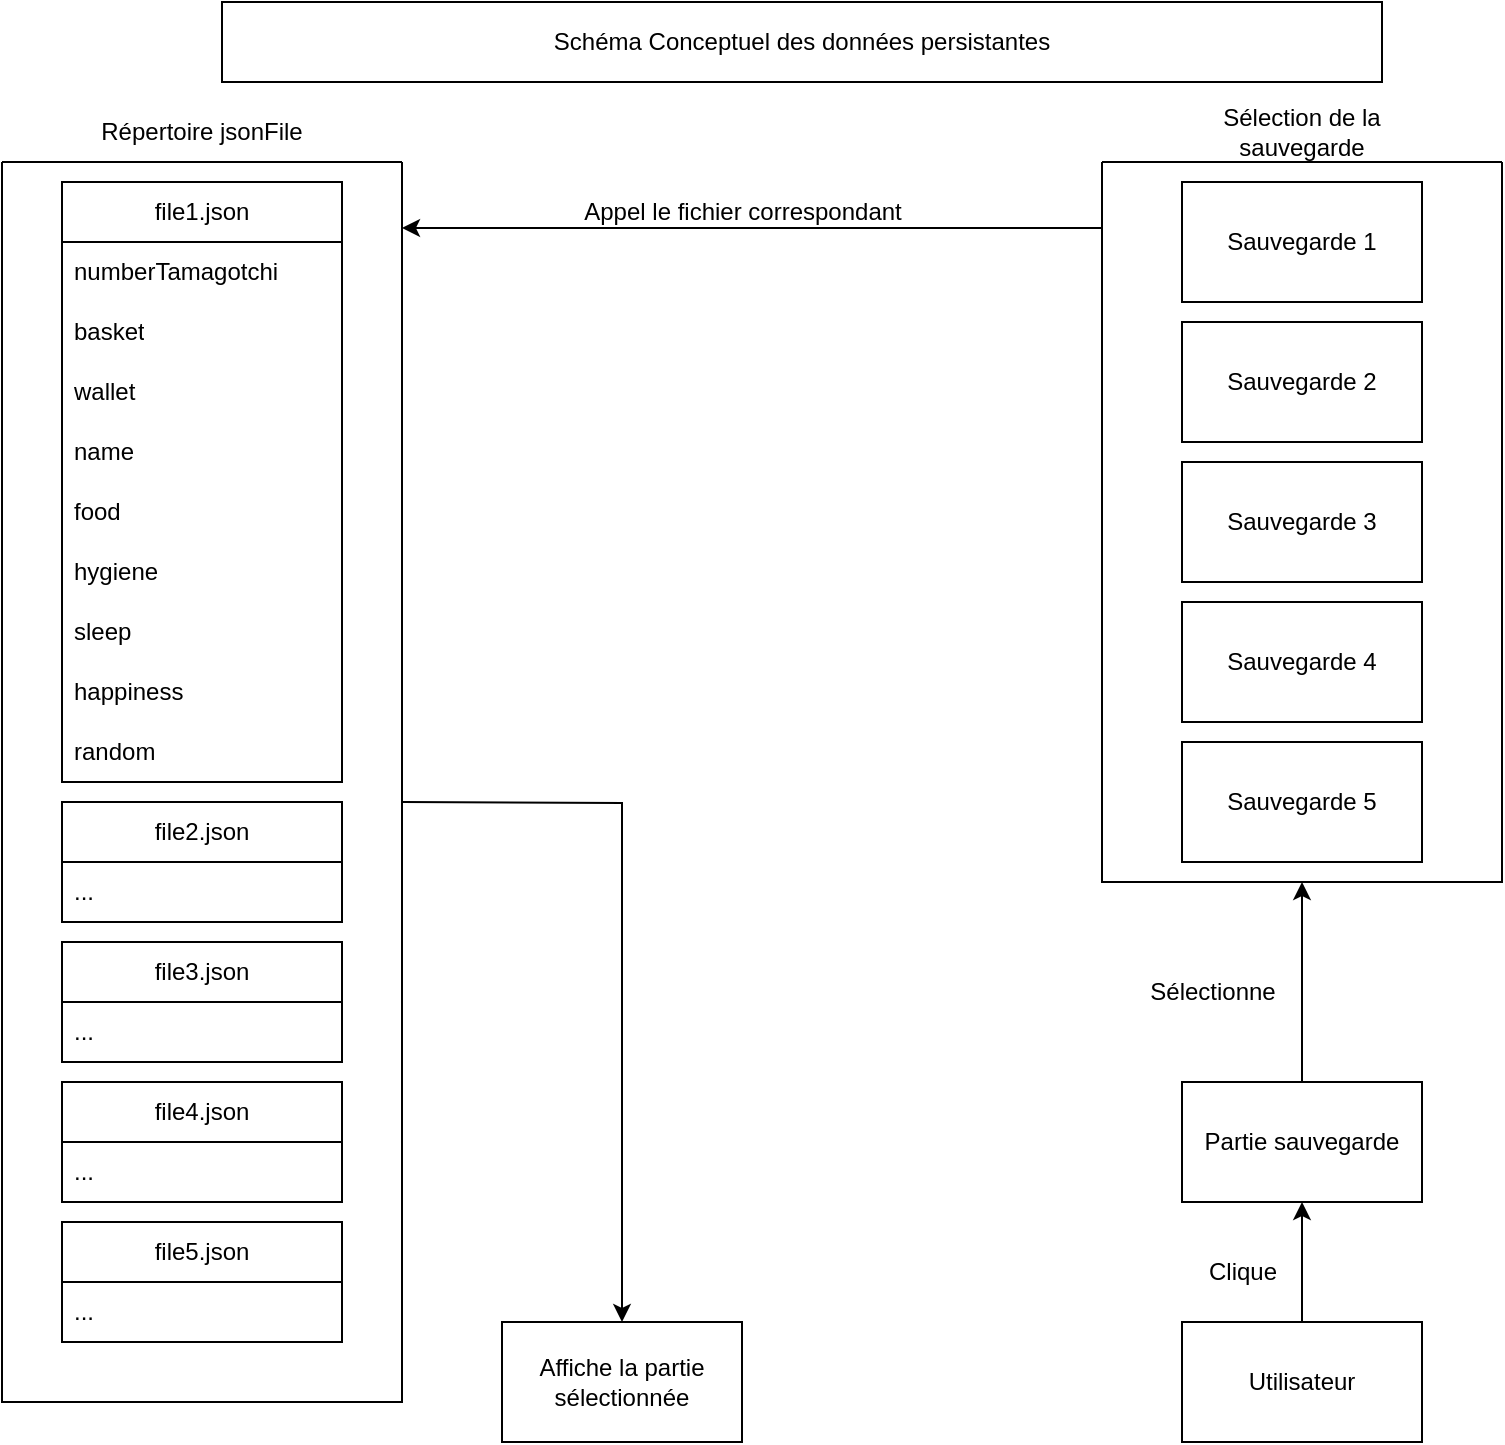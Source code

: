 <mxfile version="22.1.14" type="github">
  <diagram name="Page-1" id="RKldDxdXnzxLfKrf3fxR">
    <mxGraphModel dx="1236" dy="525" grid="1" gridSize="10" guides="1" tooltips="1" connect="1" arrows="1" fold="1" page="1" pageScale="1" pageWidth="827" pageHeight="1169" math="0" shadow="0">
      <root>
        <mxCell id="0" />
        <mxCell id="1" parent="0" />
        <mxCell id="Vucdj2E9eZRiBnAGtS3r-5" value="Schéma Conceptuel des données persistantes" style="rounded=0;whiteSpace=wrap;html=1;" parent="1" vertex="1">
          <mxGeometry x="120" y="40" width="580" height="40" as="geometry" />
        </mxCell>
        <mxCell id="Vucdj2E9eZRiBnAGtS3r-37" style="edgeStyle=orthogonalEdgeStyle;rounded=0;orthogonalLoop=1;jettySize=auto;html=1;entryX=0.5;entryY=0;entryDx=0;entryDy=0;" parent="1" target="b1lDhU_tFEFnao7fT0CD-32" edge="1">
          <mxGeometry relative="1" as="geometry">
            <mxPoint x="210" y="440" as="sourcePoint" />
            <mxPoint x="320" y="640" as="targetPoint" />
          </mxGeometry>
        </mxCell>
        <mxCell id="Vucdj2E9eZRiBnAGtS3r-6" value="" style="swimlane;startSize=0;" parent="1" vertex="1">
          <mxGeometry x="10" y="120" width="200" height="620" as="geometry" />
        </mxCell>
        <mxCell id="Vucdj2E9eZRiBnAGtS3r-1" value="file1.json" style="swimlane;fontStyle=0;childLayout=stackLayout;horizontal=1;startSize=30;horizontalStack=0;resizeParent=1;resizeParentMax=0;resizeLast=0;collapsible=1;marginBottom=0;whiteSpace=wrap;html=1;" parent="Vucdj2E9eZRiBnAGtS3r-6" vertex="1">
          <mxGeometry x="30" y="10" width="140" height="300" as="geometry" />
        </mxCell>
        <mxCell id="Vucdj2E9eZRiBnAGtS3r-2" value="numberTamagotchi" style="text;strokeColor=none;fillColor=none;align=left;verticalAlign=middle;spacingLeft=4;spacingRight=4;overflow=hidden;points=[[0,0.5],[1,0.5]];portConstraint=eastwest;rotatable=0;whiteSpace=wrap;html=1;" parent="Vucdj2E9eZRiBnAGtS3r-1" vertex="1">
          <mxGeometry y="30" width="140" height="30" as="geometry" />
        </mxCell>
        <mxCell id="Vucdj2E9eZRiBnAGtS3r-3" value="basket" style="text;strokeColor=none;fillColor=none;align=left;verticalAlign=middle;spacingLeft=4;spacingRight=4;overflow=hidden;points=[[0,0.5],[1,0.5]];portConstraint=eastwest;rotatable=0;whiteSpace=wrap;html=1;" parent="Vucdj2E9eZRiBnAGtS3r-1" vertex="1">
          <mxGeometry y="60" width="140" height="30" as="geometry" />
        </mxCell>
        <mxCell id="Vucdj2E9eZRiBnAGtS3r-4" value="wallet" style="text;strokeColor=none;fillColor=none;align=left;verticalAlign=middle;spacingLeft=4;spacingRight=4;overflow=hidden;points=[[0,0.5],[1,0.5]];portConstraint=eastwest;rotatable=0;whiteSpace=wrap;html=1;" parent="Vucdj2E9eZRiBnAGtS3r-1" vertex="1">
          <mxGeometry y="90" width="140" height="30" as="geometry" />
        </mxCell>
        <mxCell id="Vucdj2E9eZRiBnAGtS3r-20" value="name" style="text;strokeColor=none;fillColor=none;align=left;verticalAlign=middle;spacingLeft=4;spacingRight=4;overflow=hidden;points=[[0,0.5],[1,0.5]];portConstraint=eastwest;rotatable=0;whiteSpace=wrap;html=1;" parent="Vucdj2E9eZRiBnAGtS3r-1" vertex="1">
          <mxGeometry y="120" width="140" height="30" as="geometry" />
        </mxCell>
        <mxCell id="Vucdj2E9eZRiBnAGtS3r-21" value="food" style="text;strokeColor=none;fillColor=none;align=left;verticalAlign=middle;spacingLeft=4;spacingRight=4;overflow=hidden;points=[[0,0.5],[1,0.5]];portConstraint=eastwest;rotatable=0;whiteSpace=wrap;html=1;" parent="Vucdj2E9eZRiBnAGtS3r-1" vertex="1">
          <mxGeometry y="150" width="140" height="30" as="geometry" />
        </mxCell>
        <mxCell id="Vucdj2E9eZRiBnAGtS3r-23" value="hygiene" style="text;strokeColor=none;fillColor=none;align=left;verticalAlign=middle;spacingLeft=4;spacingRight=4;overflow=hidden;points=[[0,0.5],[1,0.5]];portConstraint=eastwest;rotatable=0;whiteSpace=wrap;html=1;" parent="Vucdj2E9eZRiBnAGtS3r-1" vertex="1">
          <mxGeometry y="180" width="140" height="30" as="geometry" />
        </mxCell>
        <mxCell id="Vucdj2E9eZRiBnAGtS3r-24" value="sleep" style="text;strokeColor=none;fillColor=none;align=left;verticalAlign=middle;spacingLeft=4;spacingRight=4;overflow=hidden;points=[[0,0.5],[1,0.5]];portConstraint=eastwest;rotatable=0;whiteSpace=wrap;html=1;" parent="Vucdj2E9eZRiBnAGtS3r-1" vertex="1">
          <mxGeometry y="210" width="140" height="30" as="geometry" />
        </mxCell>
        <mxCell id="Vucdj2E9eZRiBnAGtS3r-26" value="happiness" style="text;strokeColor=none;fillColor=none;align=left;verticalAlign=middle;spacingLeft=4;spacingRight=4;overflow=hidden;points=[[0,0.5],[1,0.5]];portConstraint=eastwest;rotatable=0;whiteSpace=wrap;html=1;" parent="Vucdj2E9eZRiBnAGtS3r-1" vertex="1">
          <mxGeometry y="240" width="140" height="30" as="geometry" />
        </mxCell>
        <mxCell id="Vucdj2E9eZRiBnAGtS3r-25" value="random" style="text;strokeColor=none;fillColor=none;align=left;verticalAlign=middle;spacingLeft=4;spacingRight=4;overflow=hidden;points=[[0,0.5],[1,0.5]];portConstraint=eastwest;rotatable=0;whiteSpace=wrap;html=1;" parent="Vucdj2E9eZRiBnAGtS3r-1" vertex="1">
          <mxGeometry y="270" width="140" height="30" as="geometry" />
        </mxCell>
        <mxCell id="b1lDhU_tFEFnao7fT0CD-1" value="file2.json" style="swimlane;fontStyle=0;childLayout=stackLayout;horizontal=1;startSize=30;horizontalStack=0;resizeParent=1;resizeParentMax=0;resizeLast=0;collapsible=1;marginBottom=0;whiteSpace=wrap;html=1;" vertex="1" parent="Vucdj2E9eZRiBnAGtS3r-6">
          <mxGeometry x="30" y="320" width="140" height="60" as="geometry" />
        </mxCell>
        <mxCell id="b1lDhU_tFEFnao7fT0CD-2" value="..." style="text;strokeColor=none;fillColor=none;align=left;verticalAlign=middle;spacingLeft=4;spacingRight=4;overflow=hidden;points=[[0,0.5],[1,0.5]];portConstraint=eastwest;rotatable=0;whiteSpace=wrap;html=1;" vertex="1" parent="b1lDhU_tFEFnao7fT0CD-1">
          <mxGeometry y="30" width="140" height="30" as="geometry" />
        </mxCell>
        <mxCell id="b1lDhU_tFEFnao7fT0CD-21" value="file3.json" style="swimlane;fontStyle=0;childLayout=stackLayout;horizontal=1;startSize=30;horizontalStack=0;resizeParent=1;resizeParentMax=0;resizeLast=0;collapsible=1;marginBottom=0;whiteSpace=wrap;html=1;" vertex="1" parent="Vucdj2E9eZRiBnAGtS3r-6">
          <mxGeometry x="30" y="390" width="140" height="60" as="geometry" />
        </mxCell>
        <mxCell id="b1lDhU_tFEFnao7fT0CD-22" value="..." style="text;strokeColor=none;fillColor=none;align=left;verticalAlign=middle;spacingLeft=4;spacingRight=4;overflow=hidden;points=[[0,0.5],[1,0.5]];portConstraint=eastwest;rotatable=0;whiteSpace=wrap;html=1;" vertex="1" parent="b1lDhU_tFEFnao7fT0CD-21">
          <mxGeometry y="30" width="140" height="30" as="geometry" />
        </mxCell>
        <mxCell id="b1lDhU_tFEFnao7fT0CD-23" value="file4.json" style="swimlane;fontStyle=0;childLayout=stackLayout;horizontal=1;startSize=30;horizontalStack=0;resizeParent=1;resizeParentMax=0;resizeLast=0;collapsible=1;marginBottom=0;whiteSpace=wrap;html=1;" vertex="1" parent="Vucdj2E9eZRiBnAGtS3r-6">
          <mxGeometry x="30" y="460" width="140" height="60" as="geometry" />
        </mxCell>
        <mxCell id="b1lDhU_tFEFnao7fT0CD-24" value="..." style="text;strokeColor=none;fillColor=none;align=left;verticalAlign=middle;spacingLeft=4;spacingRight=4;overflow=hidden;points=[[0,0.5],[1,0.5]];portConstraint=eastwest;rotatable=0;whiteSpace=wrap;html=1;" vertex="1" parent="b1lDhU_tFEFnao7fT0CD-23">
          <mxGeometry y="30" width="140" height="30" as="geometry" />
        </mxCell>
        <mxCell id="b1lDhU_tFEFnao7fT0CD-25" value="file5.json" style="swimlane;fontStyle=0;childLayout=stackLayout;horizontal=1;startSize=30;horizontalStack=0;resizeParent=1;resizeParentMax=0;resizeLast=0;collapsible=1;marginBottom=0;whiteSpace=wrap;html=1;" vertex="1" parent="Vucdj2E9eZRiBnAGtS3r-6">
          <mxGeometry x="30" y="530" width="140" height="60" as="geometry" />
        </mxCell>
        <mxCell id="b1lDhU_tFEFnao7fT0CD-26" value="..." style="text;strokeColor=none;fillColor=none;align=left;verticalAlign=middle;spacingLeft=4;spacingRight=4;overflow=hidden;points=[[0,0.5],[1,0.5]];portConstraint=eastwest;rotatable=0;whiteSpace=wrap;html=1;" vertex="1" parent="b1lDhU_tFEFnao7fT0CD-25">
          <mxGeometry y="30" width="140" height="30" as="geometry" />
        </mxCell>
        <mxCell id="Vucdj2E9eZRiBnAGtS3r-7" value="Répertoire jsonFile" style="text;html=1;strokeColor=none;fillColor=none;align=center;verticalAlign=middle;whiteSpace=wrap;rounded=0;" parent="1" vertex="1">
          <mxGeometry x="50" y="90" width="120" height="30" as="geometry" />
        </mxCell>
        <mxCell id="Vucdj2E9eZRiBnAGtS3r-9" value="" style="swimlane;startSize=0;" parent="1" vertex="1">
          <mxGeometry x="560" y="120" width="200" height="360" as="geometry" />
        </mxCell>
        <mxCell id="Vucdj2E9eZRiBnAGtS3r-32" value="Sauvegarde 1" style="rounded=0;whiteSpace=wrap;html=1;" parent="Vucdj2E9eZRiBnAGtS3r-9" vertex="1">
          <mxGeometry x="40" y="10" width="120" height="60" as="geometry" />
        </mxCell>
        <mxCell id="Vucdj2E9eZRiBnAGtS3r-33" value="Sauvegarde 2" style="rounded=0;whiteSpace=wrap;html=1;" parent="Vucdj2E9eZRiBnAGtS3r-9" vertex="1">
          <mxGeometry x="40" y="80" width="120" height="60" as="geometry" />
        </mxCell>
        <mxCell id="Vucdj2E9eZRiBnAGtS3r-34" value="Sauvegarde 3" style="rounded=0;whiteSpace=wrap;html=1;" parent="Vucdj2E9eZRiBnAGtS3r-9" vertex="1">
          <mxGeometry x="40" y="150" width="120" height="60" as="geometry" />
        </mxCell>
        <mxCell id="Vucdj2E9eZRiBnAGtS3r-35" value="Sauvegarde 4" style="rounded=0;whiteSpace=wrap;html=1;" parent="Vucdj2E9eZRiBnAGtS3r-9" vertex="1">
          <mxGeometry x="40" y="220" width="120" height="60" as="geometry" />
        </mxCell>
        <mxCell id="Vucdj2E9eZRiBnAGtS3r-36" value="Sauvegarde 5" style="rounded=0;whiteSpace=wrap;html=1;" parent="Vucdj2E9eZRiBnAGtS3r-9" vertex="1">
          <mxGeometry x="40" y="290" width="120" height="60" as="geometry" />
        </mxCell>
        <mxCell id="Vucdj2E9eZRiBnAGtS3r-10" value="Sélection de la sauvegarde" style="text;html=1;strokeColor=none;fillColor=none;align=center;verticalAlign=middle;whiteSpace=wrap;rounded=0;" parent="1" vertex="1">
          <mxGeometry x="600" y="90" width="120" height="30" as="geometry" />
        </mxCell>
        <mxCell id="Vucdj2E9eZRiBnAGtS3r-27" value="Partie sauvegarde" style="rounded=0;whiteSpace=wrap;html=1;" parent="1" vertex="1">
          <mxGeometry x="600" y="580" width="120" height="60" as="geometry" />
        </mxCell>
        <mxCell id="Vucdj2E9eZRiBnAGtS3r-29" style="edgeStyle=orthogonalEdgeStyle;rounded=0;orthogonalLoop=1;jettySize=auto;html=1;" parent="1" edge="1">
          <mxGeometry relative="1" as="geometry">
            <mxPoint x="560" y="153" as="sourcePoint" />
            <mxPoint x="210" y="153" as="targetPoint" />
          </mxGeometry>
        </mxCell>
        <mxCell id="Vucdj2E9eZRiBnAGtS3r-39" style="edgeStyle=orthogonalEdgeStyle;rounded=0;orthogonalLoop=1;jettySize=auto;html=1;exitX=0.5;exitY=0;exitDx=0;exitDy=0;" parent="1" source="Vucdj2E9eZRiBnAGtS3r-38" edge="1">
          <mxGeometry relative="1" as="geometry">
            <mxPoint x="660" y="640" as="targetPoint" />
          </mxGeometry>
        </mxCell>
        <mxCell id="Vucdj2E9eZRiBnAGtS3r-38" value="Utilisateur" style="rounded=0;whiteSpace=wrap;html=1;" parent="1" vertex="1">
          <mxGeometry x="600" y="700" width="120" height="60" as="geometry" />
        </mxCell>
        <mxCell id="b1lDhU_tFEFnao7fT0CD-28" value="Clique" style="text;html=1;align=center;verticalAlign=middle;resizable=0;points=[];autosize=1;strokeColor=none;fillColor=none;" vertex="1" parent="1">
          <mxGeometry x="600" y="660" width="60" height="30" as="geometry" />
        </mxCell>
        <mxCell id="b1lDhU_tFEFnao7fT0CD-29" value="" style="endArrow=classic;html=1;rounded=0;exitX=0.5;exitY=0;exitDx=0;exitDy=0;entryX=0.5;entryY=1;entryDx=0;entryDy=0;" edge="1" parent="1" source="Vucdj2E9eZRiBnAGtS3r-27" target="Vucdj2E9eZRiBnAGtS3r-9">
          <mxGeometry width="50" height="50" relative="1" as="geometry">
            <mxPoint x="390" y="550" as="sourcePoint" />
            <mxPoint x="440" y="500" as="targetPoint" />
          </mxGeometry>
        </mxCell>
        <mxCell id="b1lDhU_tFEFnao7fT0CD-30" value="Sélectionne" style="text;html=1;align=center;verticalAlign=middle;resizable=0;points=[];autosize=1;strokeColor=none;fillColor=none;" vertex="1" parent="1">
          <mxGeometry x="570" y="520" width="90" height="30" as="geometry" />
        </mxCell>
        <mxCell id="b1lDhU_tFEFnao7fT0CD-32" value="Affiche la partie sélectionnée" style="rounded=0;whiteSpace=wrap;html=1;" vertex="1" parent="1">
          <mxGeometry x="260" y="700" width="120" height="60" as="geometry" />
        </mxCell>
        <mxCell id="b1lDhU_tFEFnao7fT0CD-33" value="Appel le fichier correspondant" style="text;html=1;align=center;verticalAlign=middle;resizable=0;points=[];autosize=1;strokeColor=none;fillColor=none;" vertex="1" parent="1">
          <mxGeometry x="290" y="130" width="180" height="30" as="geometry" />
        </mxCell>
      </root>
    </mxGraphModel>
  </diagram>
</mxfile>
